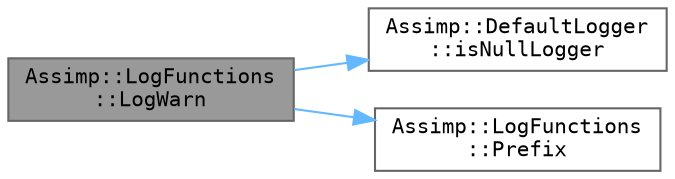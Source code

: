 digraph "Assimp::LogFunctions::LogWarn"
{
 // LATEX_PDF_SIZE
  bgcolor="transparent";
  edge [fontname=Terminal,fontsize=10,labelfontname=Helvetica,labelfontsize=10];
  node [fontname=Terminal,fontsize=10,shape=box,height=0.2,width=0.4];
  rankdir="LR";
  Node1 [label="Assimp::LogFunctions\l::LogWarn",height=0.2,width=0.4,color="gray40", fillcolor="grey60", style="filled", fontcolor="black",tooltip=" "];
  Node1 -> Node2 [color="steelblue1",style="solid"];
  Node2 [label="Assimp::DefaultLogger\l::isNullLogger",height=0.2,width=0.4,color="grey40", fillcolor="white", style="filled",URL="$class_assimp_1_1_default_logger.html#abebc7ee702a2a2dde765e771948400c6",tooltip="Return whether a #NullLogger is currently active."];
  Node1 -> Node3 [color="steelblue1",style="solid"];
  Node3 [label="Assimp::LogFunctions\l::Prefix",height=0.2,width=0.4,color="grey40", fillcolor="white", style="filled",URL="$class_assimp_1_1_log_functions.html#a25975b281e705f2359e1cadb37709afc",tooltip=" "];
}
